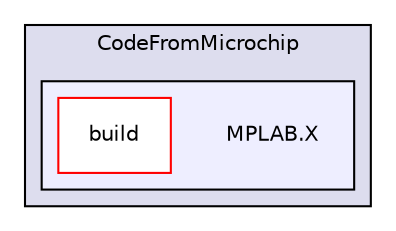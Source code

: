 digraph "C:/Users/mainuser/Desktop/School/SeniorProject/EthKitTCP/TCPIP/CodeFromMicrochip/MPLAB.X" {
  compound=true
  node [ fontsize="10", fontname="Helvetica"];
  edge [ labelfontsize="10", labelfontname="Helvetica"];
  subgraph clusterdir_a3f490b2f4555a8f4f955248a68e059a {
    graph [ bgcolor="#ddddee", pencolor="black", label="CodeFromMicrochip" fontname="Helvetica", fontsize="10", URL="dir_a3f490b2f4555a8f4f955248a68e059a.html"]
  subgraph clusterdir_5dc7a2d48e035b2866514c4d2c4ad713 {
    graph [ bgcolor="#eeeeff", pencolor="black", label="" URL="dir_5dc7a2d48e035b2866514c4d2c4ad713.html"];
    dir_5dc7a2d48e035b2866514c4d2c4ad713 [shape=plaintext label="MPLAB.X"];
    dir_3a7cf4730aa05d48e16aa8b87556ed56 [shape=box label="build" color="red" fillcolor="white" style="filled" URL="dir_3a7cf4730aa05d48e16aa8b87556ed56.html"];
  }
  }
}
